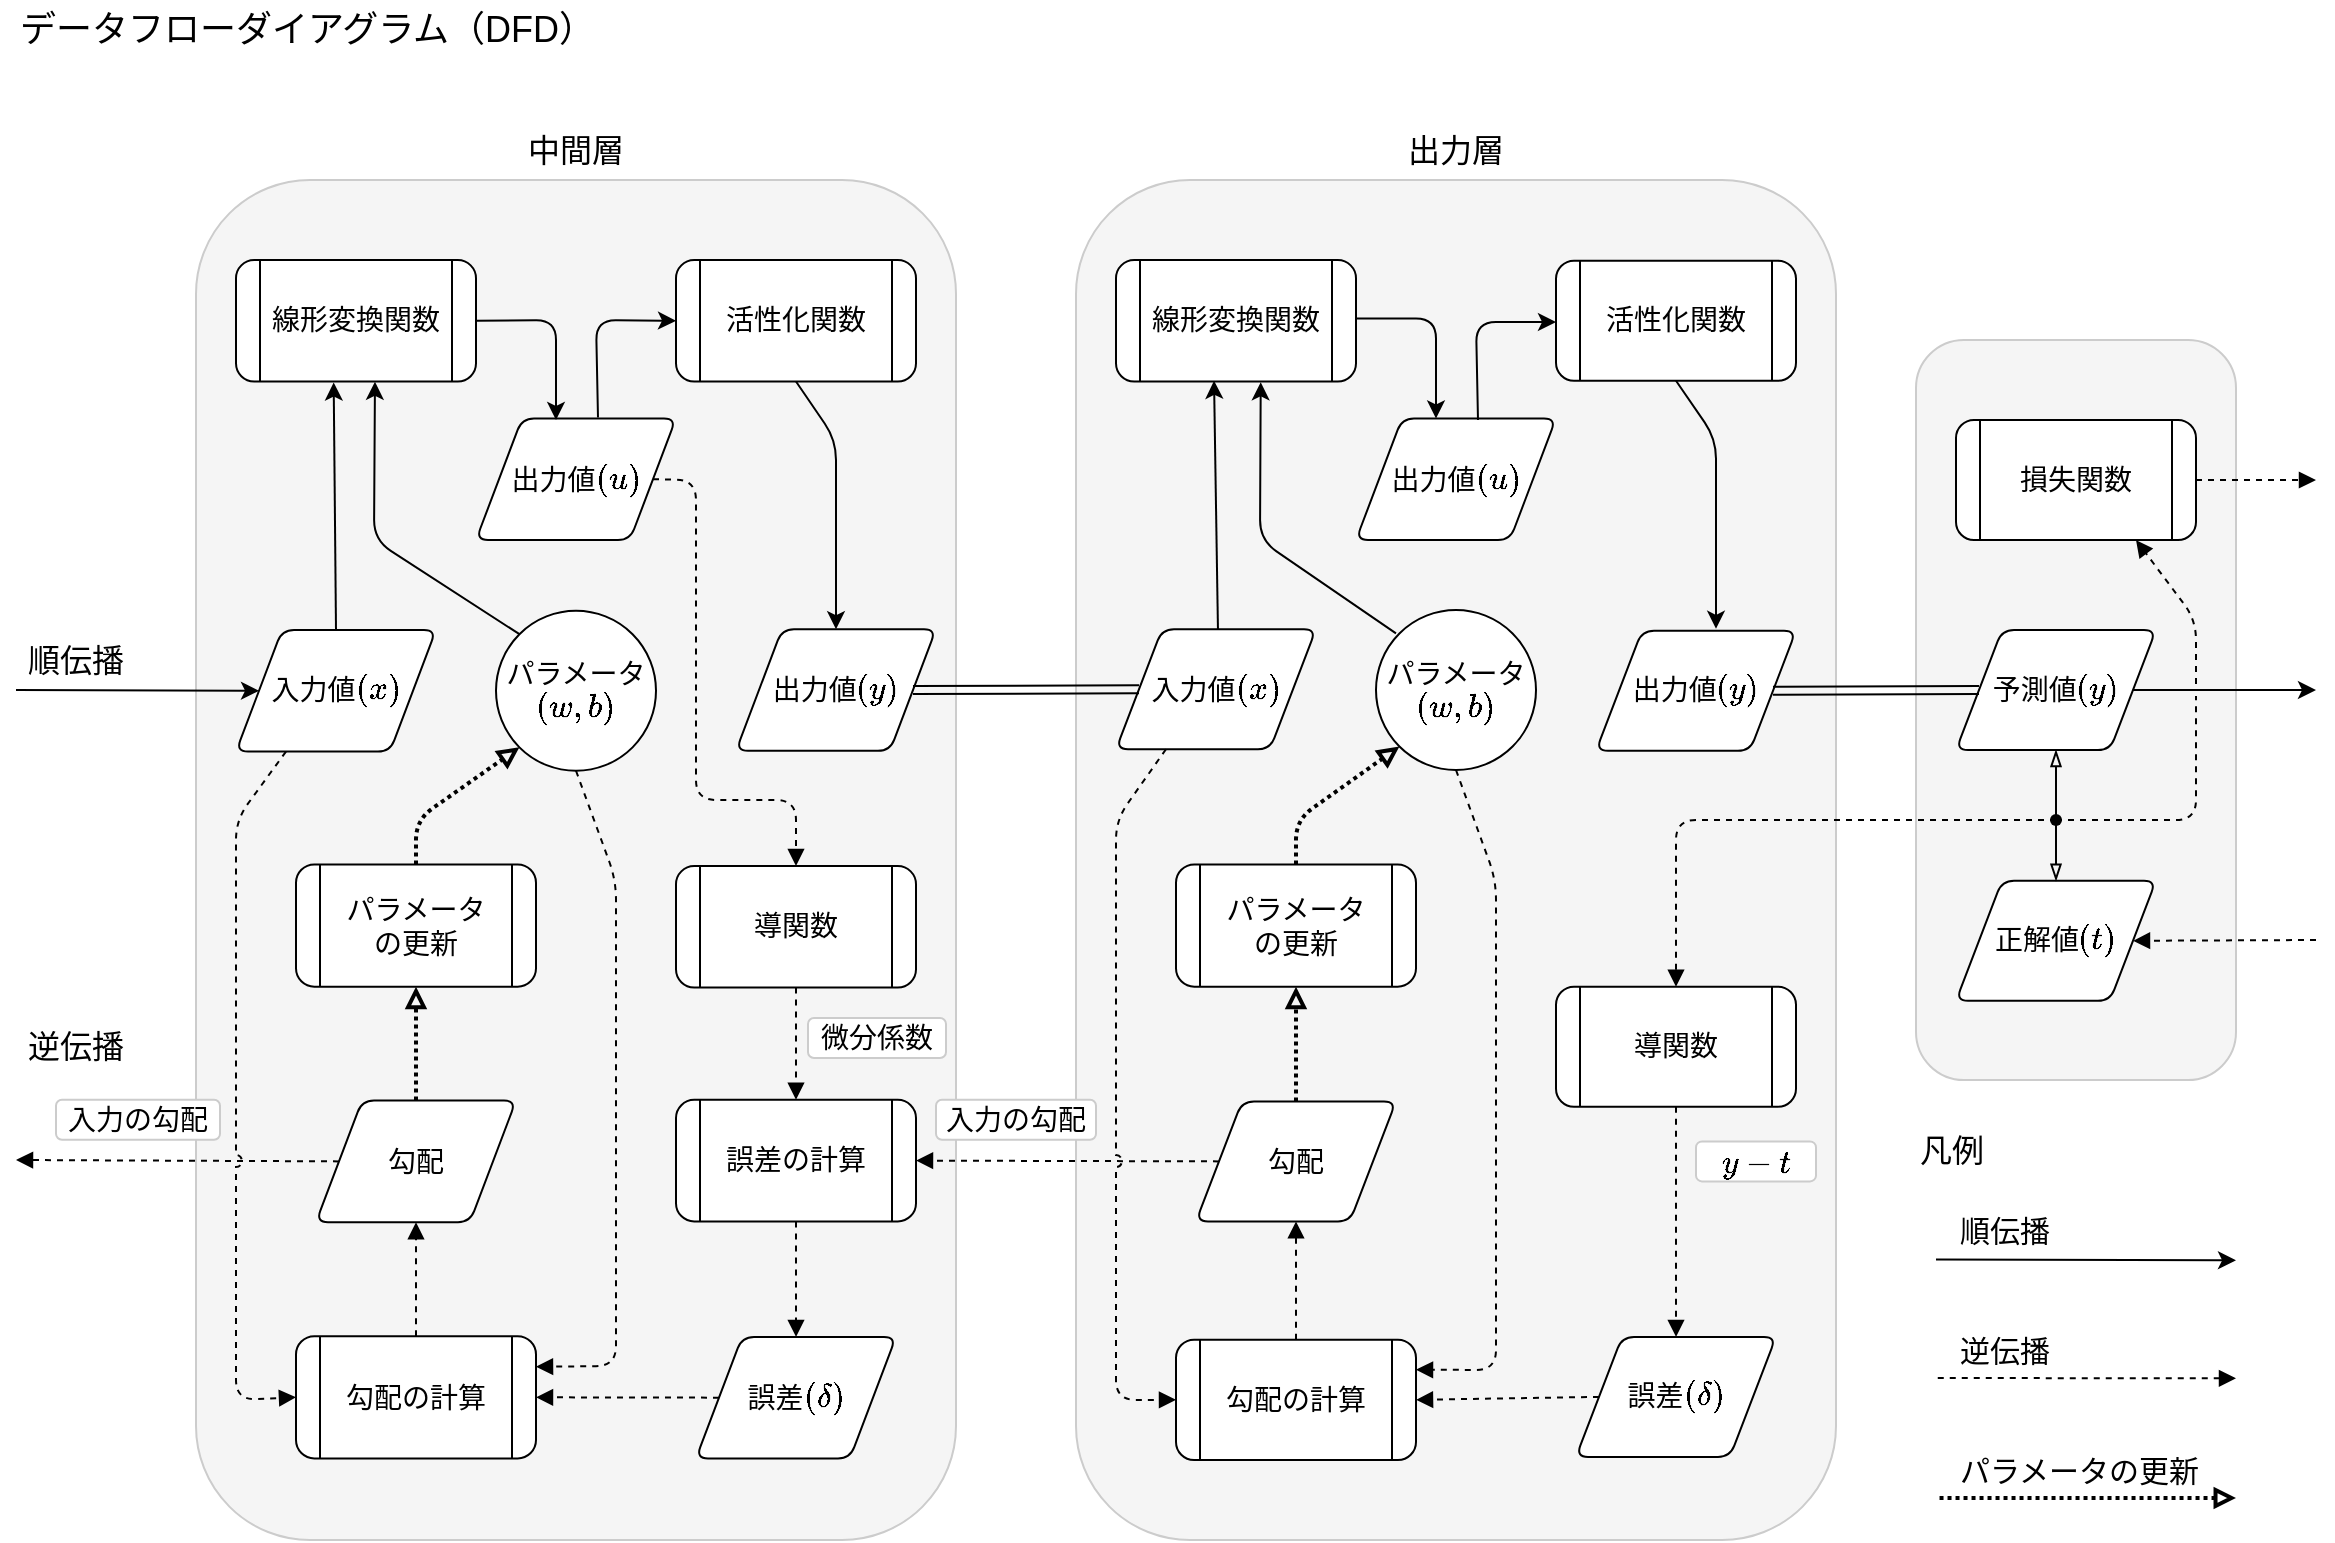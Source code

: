 <mxfile version="21.5.2" type="google">
  <diagram name="ページ1" id="g4f9FX7pEA3UaHvOm9IJ">
    <mxGraphModel grid="1" page="1" gridSize="10" guides="1" tooltips="1" connect="1" arrows="1" fold="1" pageScale="1" pageWidth="1169" pageHeight="827" math="1" shadow="0">
      <root>
        <mxCell id="0" />
        <mxCell id="1" parent="0" />
        <mxCell id="0eYH9hdW6Woxicqcgsz0-3" value="データフローダイアグラム（DFD）" style="text;html=1;strokeColor=none;fillColor=none;align=left;verticalAlign=middle;whiteSpace=wrap;rounded=1;fontSize=18;" vertex="1" parent="1">
          <mxGeometry x="10" y="10" width="290" height="30" as="geometry" />
        </mxCell>
        <mxCell id="4nWX0mUVVbZoidXHL_q9-24" value="パラメータの更新" style="text;html=1;strokeColor=none;fillColor=none;align=left;verticalAlign=middle;whiteSpace=wrap;rounded=1;fontSize=15;" vertex="1" parent="1">
          <mxGeometry x="980" y="730" width="160" height="30" as="geometry" />
        </mxCell>
        <mxCell id="4nWX0mUVVbZoidXHL_q9-20" value="順伝播" style="text;html=1;strokeColor=none;fillColor=none;align=left;verticalAlign=middle;whiteSpace=wrap;rounded=1;fontSize=15;" vertex="1" parent="1">
          <mxGeometry x="980" y="610.18" width="80" height="30" as="geometry" />
        </mxCell>
        <mxCell id="4nWX0mUVVbZoidXHL_q9-22" value="逆伝播" style="text;html=1;strokeColor=none;fillColor=none;align=left;verticalAlign=middle;whiteSpace=wrap;rounded=1;fontSize=15;" vertex="1" parent="1">
          <mxGeometry x="980" y="670" width="80" height="30" as="geometry" />
        </mxCell>
        <mxCell id="eEuLR6X9z9Q5MnXIe958-50" value="" style="rounded=1;whiteSpace=wrap;html=1;fillColor=#f5f5f5;fontColor=#333333;strokeColor=#CCCCCC;" vertex="1" parent="1">
          <mxGeometry x="960" y="180" width="160" height="370" as="geometry" />
        </mxCell>
        <mxCell id="3gthb1otopaVk7GgHr_f-10" value="" style="endArrow=block;html=1;rounded=1;exitX=1;exitY=0.5;exitDx=0;exitDy=0;dashed=1;endFill=1;" edge="1" parent="1" source="3gthb1otopaVk7GgHr_f-3">
          <mxGeometry width="50" height="50" relative="1" as="geometry">
            <mxPoint x="830" y="310" as="sourcePoint" />
            <mxPoint x="1160" y="250" as="targetPoint" />
          </mxGeometry>
        </mxCell>
        <mxCell id="3gthb1otopaVk7GgHr_f-9" value="" style="endArrow=classic;html=1;rounded=1;exitX=1;exitY=0.5;exitDx=0;exitDy=0;jumpStyle=gap;" edge="1" parent="1" source="eEuLR6X9z9Q5MnXIe958-53">
          <mxGeometry width="50" height="50" relative="1" as="geometry">
            <mxPoint x="830" y="310" as="sourcePoint" />
            <mxPoint x="1160" y="355" as="targetPoint" />
          </mxGeometry>
        </mxCell>
        <mxCell id="3gthb1otopaVk7GgHr_f-12" value="" style="endArrow=block;html=1;rounded=1;entryX=1;entryY=0.5;entryDx=0;entryDy=0;dashed=1;jumpStyle=gap;endFill=1;" edge="1" parent="1" target="eEuLR6X9z9Q5MnXIe958-52">
          <mxGeometry width="50" height="50" relative="1" as="geometry">
            <mxPoint x="1160" y="480" as="sourcePoint" />
            <mxPoint x="850" y="420" as="targetPoint" />
          </mxGeometry>
        </mxCell>
        <mxCell id="eEuLR6X9z9Q5MnXIe958-52" value="正解値\((t)\)" style="shape=parallelogram;html=1;strokeWidth=1;perimeter=parallelogramPerimeter;whiteSpace=wrap;rounded=1;arcSize=12;size=0.23;fontSize=14;" vertex="1" parent="1">
          <mxGeometry x="980" y="450.39" width="100" height="60" as="geometry" />
        </mxCell>
        <mxCell id="eEuLR6X9z9Q5MnXIe958-53" value="予測値\((y)\)" style="shape=parallelogram;html=1;strokeWidth=1;perimeter=parallelogramPerimeter;whiteSpace=wrap;rounded=1;arcSize=12;size=0.23;fontSize=14;" vertex="1" parent="1">
          <mxGeometry x="980" y="325" width="100" height="60" as="geometry" />
        </mxCell>
        <mxCell id="3gthb1otopaVk7GgHr_f-8" value="" style="endArrow=blockThin;startArrow=none;html=1;rounded=1;entryX=0.5;entryY=1;entryDx=0;entryDy=0;exitDx=0;exitDy=0;startFill=0;endFill=0;" edge="1" parent="1" source="MCuzJTwg4RN5zkWUSIne-1" target="eEuLR6X9z9Q5MnXIe958-53">
          <mxGeometry width="50" height="50" relative="1" as="geometry">
            <mxPoint x="930" y="460" as="sourcePoint" />
            <mxPoint x="980" y="410" as="targetPoint" />
          </mxGeometry>
        </mxCell>
        <mxCell id="3gthb1otopaVk7GgHr_f-11" value="" style="endArrow=block;html=1;rounded=1;jumpStyle=gap;entryX=0.75;entryY=1;entryDx=0;entryDy=0;dashed=1;endFill=1;" edge="1" parent="1" target="3gthb1otopaVk7GgHr_f-3">
          <mxGeometry width="50" height="50" relative="1" as="geometry">
            <mxPoint x="1030" y="420" as="sourcePoint" />
            <mxPoint x="1150" y="280" as="targetPoint" />
            <Array as="points">
              <mxPoint x="1100" y="420" />
              <mxPoint x="1100" y="320" />
            </Array>
          </mxGeometry>
        </mxCell>
        <mxCell id="3gthb1otopaVk7GgHr_f-3" value="損失関数" style="shape=process;whiteSpace=wrap;html=1;backgroundOutline=1;fontSize=14;rounded=1;" vertex="1" parent="1">
          <mxGeometry x="980" y="220" width="120" height="60" as="geometry" />
        </mxCell>
        <mxCell id="eEuLR6X9z9Q5MnXIe958-47" value="出力層" style="text;html=1;strokeColor=none;fillColor=none;align=center;verticalAlign=middle;whiteSpace=wrap;rounded=1;fontSize=16;" vertex="1" parent="1">
          <mxGeometry x="540" y="70" width="380" height="30" as="geometry" />
        </mxCell>
        <mxCell id="eEuLR6X9z9Q5MnXIe958-1" value="" style="rounded=1;whiteSpace=wrap;html=1;fillColor=#f5f5f5;fontColor=#333333;strokeColor=#CCCCCC;" vertex="1" parent="1">
          <mxGeometry x="100" y="100" width="380" height="680" as="geometry" />
        </mxCell>
        <mxCell id="eEuLR6X9z9Q5MnXIe958-28" value="" style="rounded=1;whiteSpace=wrap;html=1;fillColor=#f5f5f5;fontColor=#333333;strokeColor=#CCCCCC;" vertex="1" parent="1">
          <mxGeometry x="540" y="100" width="380" height="680" as="geometry" />
        </mxCell>
        <mxCell id="eEuLR6X9z9Q5MnXIe958-18" value="順伝播" style="text;html=1;strokeColor=none;fillColor=none;align=center;verticalAlign=middle;whiteSpace=wrap;rounded=1;fontSize=16;" vertex="1" parent="1">
          <mxGeometry x="10" y="324.61" width="60" height="30" as="geometry" />
        </mxCell>
        <mxCell id="eEuLR6X9z9Q5MnXIe958-19" value="逆伝播" style="text;html=1;strokeColor=none;fillColor=none;align=center;verticalAlign=middle;whiteSpace=wrap;rounded=1;fontSize=16;" vertex="1" parent="1">
          <mxGeometry x="10" y="518.35" width="60" height="30" as="geometry" />
        </mxCell>
        <mxCell id="eEuLR6X9z9Q5MnXIe958-10" value="" style="endArrow=classic;html=1;rounded=1;entryX=0;entryY=0.5;entryDx=0;entryDy=0;" edge="1" parent="1" target="eEuLR6X9z9Q5MnXIe958-6">
          <mxGeometry width="50" height="50" relative="1" as="geometry">
            <mxPoint x="10" y="355" as="sourcePoint" />
            <mxPoint x="110" y="370" as="targetPoint" />
          </mxGeometry>
        </mxCell>
        <mxCell id="eEuLR6X9z9Q5MnXIe958-16" value="" style="endArrow=block;html=1;rounded=1;exitX=0;exitY=0.5;exitDx=0;exitDy=0;dashed=1;endFill=1;jumpStyle=arc;" edge="1" parent="1" source="eEuLR6X9z9Q5MnXIe958-8">
          <mxGeometry width="50" height="50" relative="1" as="geometry">
            <mxPoint x="260" y="590" as="sourcePoint" />
            <mxPoint x="10" y="590" as="targetPoint" />
          </mxGeometry>
        </mxCell>
        <mxCell id="eEuLR6X9z9Q5MnXIe958-30" value="パラメータ&lt;br style=&quot;border-color: var(--border-color);&quot;&gt;\((w,b)\)" style="ellipse;whiteSpace=wrap;html=1;aspect=fixed;fontSize=14;rounded=1;" vertex="1" parent="1">
          <mxGeometry x="690" y="315" width="80" height="80" as="geometry" />
        </mxCell>
        <mxCell id="eEuLR6X9z9Q5MnXIe958-32" value="入力値\((x)\)" style="shape=parallelogram;html=1;strokeWidth=1;perimeter=parallelogramPerimeter;whiteSpace=wrap;rounded=1;arcSize=12;size=0.23;fontSize=14;" vertex="1" parent="1">
          <mxGeometry x="560" y="324.61" width="100" height="60" as="geometry" />
        </mxCell>
        <mxCell id="eEuLR6X9z9Q5MnXIe958-33" value="出力値\((y)\)" style="shape=parallelogram;html=1;strokeWidth=1;perimeter=parallelogramPerimeter;whiteSpace=wrap;rounded=1;arcSize=12;size=0.23;fontSize=14;" vertex="1" parent="1">
          <mxGeometry x="800" y="325.39" width="100" height="60" as="geometry" />
        </mxCell>
        <mxCell id="eEuLR6X9z9Q5MnXIe958-36" value="" style="endArrow=classic;html=1;rounded=1;exitX=0;exitY=0;exitDx=0;exitDy=0;entryX=0.603;entryY=1.006;entryDx=0;entryDy=0;entryPerimeter=0;" edge="1" parent="1" target="4nWX0mUVVbZoidXHL_q9-9">
          <mxGeometry width="50" height="50" relative="1" as="geometry">
            <mxPoint x="699.996" y="326.716" as="sourcePoint" />
            <mxPoint x="632.2" y="201.388" as="targetPoint" />
            <Array as="points">
              <mxPoint x="632" y="280" />
            </Array>
          </mxGeometry>
        </mxCell>
        <mxCell id="eEuLR6X9z9Q5MnXIe958-41" value="勾配" style="shape=parallelogram;html=1;strokeWidth=1;perimeter=parallelogramPerimeter;whiteSpace=wrap;rounded=1;arcSize=12;size=0.23;fontSize=14;" vertex="1" parent="1">
          <mxGeometry x="600" y="560.69" width="100" height="60" as="geometry" />
        </mxCell>
        <mxCell id="eEuLR6X9z9Q5MnXIe958-51" value="導関数" style="shape=process;whiteSpace=wrap;html=1;backgroundOutline=1;fontSize=14;rounded=1;" vertex="1" parent="1">
          <mxGeometry x="780" y="503.35" width="120" height="60" as="geometry" />
        </mxCell>
        <mxCell id="eEuLR6X9z9Q5MnXIe958-55" value="誤差\((δ)\)" style="shape=parallelogram;html=1;strokeWidth=1;perimeter=parallelogramPerimeter;whiteSpace=wrap;rounded=1;arcSize=12;size=0.23;fontSize=14;" vertex="1" parent="1">
          <mxGeometry x="790" y="678.44" width="100" height="60" as="geometry" />
        </mxCell>
        <mxCell id="eEuLR6X9z9Q5MnXIe958-58" value="" style="endArrow=block;html=1;rounded=1;exitX=0.5;exitY=1;exitDx=0;exitDy=0;dashed=1;entryX=0.5;entryY=0;entryDx=0;entryDy=0;endFill=1;" edge="1" parent="1" source="eEuLR6X9z9Q5MnXIe958-51" target="eEuLR6X9z9Q5MnXIe958-55">
          <mxGeometry width="50" height="50" relative="1" as="geometry">
            <mxPoint x="1110" y="490" as="sourcePoint" />
            <mxPoint x="1110" y="530" as="targetPoint" />
            <Array as="points" />
          </mxGeometry>
        </mxCell>
        <mxCell id="eEuLR6X9z9Q5MnXIe958-31" value="活性化関数" style="shape=process;whiteSpace=wrap;html=1;backgroundOutline=1;fontSize=14;rounded=1;" vertex="1" parent="1">
          <mxGeometry x="780" y="140.39" width="120" height="60" as="geometry" />
        </mxCell>
        <mxCell id="eEuLR6X9z9Q5MnXIe958-3" value="パラメータ&lt;br&gt;\((w,b)\)" style="ellipse;whiteSpace=wrap;html=1;aspect=fixed;fontSize=14;rounded=1;verticalAlign=middle;" vertex="1" parent="1">
          <mxGeometry x="250" y="315.386" width="80" height="80" as="geometry" />
        </mxCell>
        <mxCell id="eEuLR6X9z9Q5MnXIe958-5" value="活性化関数" style="shape=process;whiteSpace=wrap;html=1;backgroundOutline=1;fontSize=14;rounded=1;" vertex="1" parent="1">
          <mxGeometry x="340" y="140" width="120" height="60.78" as="geometry" />
        </mxCell>
        <mxCell id="eEuLR6X9z9Q5MnXIe958-6" value="入力値\((x)\)" style="shape=parallelogram;html=1;strokeWidth=1;perimeter=parallelogramPerimeter;whiteSpace=wrap;rounded=1;arcSize=12;size=0.23;fontSize=14;" vertex="1" parent="1">
          <mxGeometry x="120" y="324.996" width="100" height="60.779" as="geometry" />
        </mxCell>
        <mxCell id="eEuLR6X9z9Q5MnXIe958-7" value="出力値\((y)\)" style="shape=parallelogram;html=1;strokeWidth=1;perimeter=parallelogramPerimeter;whiteSpace=wrap;rounded=1;arcSize=12;size=0.23;fontSize=14;" vertex="1" parent="1">
          <mxGeometry x="370" y="324.606" width="100" height="60.779" as="geometry" />
        </mxCell>
        <mxCell id="eEuLR6X9z9Q5MnXIe958-11" value="" style="endArrow=classic;html=1;rounded=1;entryX=0.579;entryY=1.002;entryDx=0;entryDy=0;exitX=0;exitY=0;exitDx=0;exitDy=0;entryPerimeter=0;" edge="1" parent="1" source="eEuLR6X9z9Q5MnXIe958-3" target="4nWX0mUVVbZoidXHL_q9-5">
          <mxGeometry width="50" height="50" relative="1" as="geometry">
            <mxPoint x="269.996" y="328.622" as="sourcePoint" />
            <mxPoint x="202.16" y="200.78" as="targetPoint" />
            <Array as="points">
              <mxPoint x="189" y="280" />
            </Array>
          </mxGeometry>
        </mxCell>
        <mxCell id="eEuLR6X9z9Q5MnXIe958-34" value="" style="endArrow=classic;html=1;rounded=1;entryX=0;entryY=0.5;entryDx=0;entryDy=0;exitX=1;exitY=0.5;exitDx=0;exitDy=0;shape=link;endSize=6;strokeWidth=1;shadow=0;" edge="1" parent="1" source="eEuLR6X9z9Q5MnXIe958-7" target="eEuLR6X9z9Q5MnXIe958-32">
          <mxGeometry width="50" height="50" relative="1" as="geometry">
            <mxPoint x="500" y="380" as="sourcePoint" />
            <mxPoint x="550" y="370" as="targetPoint" />
          </mxGeometry>
        </mxCell>
        <mxCell id="eEuLR6X9z9Q5MnXIe958-12" value="" style="endArrow=classic;html=1;rounded=1;entryX=0.407;entryY=1.008;entryDx=0;entryDy=0;entryPerimeter=0;exitX=0.5;exitY=0;exitDx=0;exitDy=0;" edge="1" parent="1" source="eEuLR6X9z9Q5MnXIe958-6" target="4nWX0mUVVbZoidXHL_q9-5">
          <mxGeometry width="50" height="50" relative="1" as="geometry">
            <mxPoint x="170" y="320" as="sourcePoint" />
            <mxPoint x="168.034" y="200.39" as="targetPoint" />
          </mxGeometry>
        </mxCell>
        <mxCell id="eEuLR6X9z9Q5MnXIe958-4" value="導関数" style="shape=process;whiteSpace=wrap;html=1;backgroundOutline=1;fontSize=14;rounded=1;" vertex="1" parent="1">
          <mxGeometry x="340" y="443.005" width="120" height="60.779" as="geometry" />
        </mxCell>
        <mxCell id="eEuLR6X9z9Q5MnXIe958-8" value="勾配" style="shape=parallelogram;html=1;strokeWidth=1;perimeter=parallelogramPerimeter;whiteSpace=wrap;rounded=1;arcSize=12;size=0.23;fontSize=14;" vertex="1" parent="1">
          <mxGeometry x="160" y="560.302" width="100" height="60.779" as="geometry" />
        </mxCell>
        <mxCell id="eEuLR6X9z9Q5MnXIe958-20" value="" style="endArrow=block;html=1;rounded=1;exitX=0.5;exitY=1;exitDx=0;exitDy=0;dashed=1;entryX=0.5;entryY=0;entryDx=0;entryDy=0;endFill=1;" edge="1" parent="1" source="eEuLR6X9z9Q5MnXIe958-4" target="2RPihsojUtUG2VIKDXIk-1">
          <mxGeometry width="50" height="50" relative="1" as="geometry">
            <mxPoint x="200" y="627.532" as="sourcePoint" />
            <mxPoint x="250" y="576.883" as="targetPoint" />
          </mxGeometry>
        </mxCell>
        <mxCell id="2RPihsojUtUG2VIKDXIk-1" value="誤差の計算" style="shape=process;whiteSpace=wrap;html=1;backgroundOutline=1;fontSize=14;rounded=1;" vertex="1" parent="1">
          <mxGeometry x="340" y="559.913" width="120" height="60.779" as="geometry" />
        </mxCell>
        <mxCell id="eEuLR6X9z9Q5MnXIe958-42" value="" style="endArrow=block;html=1;rounded=1;exitX=0;exitY=0.5;exitDx=0;exitDy=0;dashed=1;entryX=1;entryY=0.5;entryDx=0;entryDy=0;endFill=1;jumpStyle=arc;" edge="1" parent="1" source="eEuLR6X9z9Q5MnXIe958-41" target="2RPihsojUtUG2VIKDXIk-1">
          <mxGeometry width="50" height="50" relative="1" as="geometry">
            <mxPoint x="700" y="590" as="sourcePoint" />
            <mxPoint x="500" y="580" as="targetPoint" />
          </mxGeometry>
        </mxCell>
        <mxCell id="2RPihsojUtUG2VIKDXIk-4" value="誤差\((δ)\)" style="shape=parallelogram;html=1;strokeWidth=1;perimeter=parallelogramPerimeter;whiteSpace=wrap;rounded=1;arcSize=12;size=0.23;fontSize=14;" vertex="1" parent="1">
          <mxGeometry x="350" y="678.442" width="100" height="60.779" as="geometry" />
        </mxCell>
        <mxCell id="2RPihsojUtUG2VIKDXIk-5" value="" style="endArrow=block;html=1;rounded=1;exitX=0.5;exitY=1;exitDx=0;exitDy=0;dashed=1;entryX=0.5;entryY=0;entryDx=0;entryDy=0;endFill=1;" edge="1" parent="1" source="2RPihsojUtUG2VIKDXIk-1" target="2RPihsojUtUG2VIKDXIk-4">
          <mxGeometry width="50" height="50" relative="1" as="geometry">
            <mxPoint x="414.5" y="647.792" as="sourcePoint" />
            <mxPoint x="415" y="698.442" as="targetPoint" />
          </mxGeometry>
        </mxCell>
        <mxCell id="_HcKR7At95qcA3nOOknd-1" value="" style="edgeStyle=orthogonalEdgeStyle;rounded=1;orthogonalLoop=1;jettySize=auto;html=1;dashed=1;endArrow=block;endFill=1;" edge="1" parent="1" source="dP1Jb_RyL8s1y4VoYTHb-9" target="eEuLR6X9z9Q5MnXIe958-8">
          <mxGeometry relative="1" as="geometry" />
        </mxCell>
        <mxCell id="dP1Jb_RyL8s1y4VoYTHb-9" value="勾配の計算" style="shape=process;whiteSpace=wrap;html=1;backgroundOutline=1;fillColor=default;fontSize=14;rounded=1;" vertex="1" parent="1">
          <mxGeometry x="150" y="678.08" width="120" height="61.14" as="geometry" />
        </mxCell>
        <mxCell id="2RPihsojUtUG2VIKDXIk-6" value="" style="endArrow=block;html=1;rounded=1;entryX=0;entryY=0.5;entryDx=0;entryDy=0;dashed=1;exitX=0.25;exitY=1;exitDx=0;exitDy=0;endFill=1;jumpStyle=arc;" edge="1" parent="1" source="eEuLR6X9z9Q5MnXIe958-6" target="dP1Jb_RyL8s1y4VoYTHb-9">
          <mxGeometry width="50" height="50" relative="1" as="geometry">
            <mxPoint x="195" y="414.805" as="sourcePoint" />
            <mxPoint x="150" y="589.61" as="targetPoint" />
            <Array as="points">
              <mxPoint x="120" y="420" />
              <mxPoint x="120" y="710" />
            </Array>
          </mxGeometry>
        </mxCell>
        <mxCell id="eEuLR6X9z9Q5MnXIe958-22" value="" style="endArrow=block;html=1;rounded=1;entryX=0;entryY=1;entryDx=0;entryDy=0;exitX=0.5;exitY=0;exitDx=0;exitDy=0;dashed=1;endFill=0;dashPattern=1 1;strokeWidth=2;" edge="1" parent="1" source="_HcKR7At95qcA3nOOknd-3" target="eEuLR6X9z9Q5MnXIe958-3">
          <mxGeometry width="50" height="50" relative="1" as="geometry">
            <mxPoint x="210" y="440" as="sourcePoint" />
            <mxPoint x="470" y="576.883" as="targetPoint" />
            <Array as="points">
              <mxPoint x="210" y="420" />
            </Array>
          </mxGeometry>
        </mxCell>
        <mxCell id="eEuLR6X9z9Q5MnXIe958-38" value="" style="endArrow=block;html=1;rounded=1;entryX=0;entryY=0.5;entryDx=0;entryDy=0;dashed=1;exitX=0.25;exitY=1;exitDx=0;exitDy=0;endFill=1;jumpStyle=arc;" edge="1" parent="1" source="eEuLR6X9z9Q5MnXIe958-32" target="_HcKR7At95qcA3nOOknd-2">
          <mxGeometry width="50" height="50" relative="1" as="geometry">
            <mxPoint x="670" y="400" as="sourcePoint" />
            <mxPoint x="625" y="462.72" as="targetPoint" />
            <Array as="points">
              <mxPoint x="560" y="420" />
              <mxPoint x="560" y="710" />
            </Array>
          </mxGeometry>
        </mxCell>
        <mxCell id="eEuLR6X9z9Q5MnXIe958-39" value="" style="endArrow=block;html=1;rounded=1;entryX=0;entryY=1;entryDx=0;entryDy=0;exitX=0.5;exitY=0;exitDx=0;exitDy=0;dashed=1;dashPattern=1 1;endFill=0;strokeWidth=2;" edge="1" parent="1" source="_HcKR7At95qcA3nOOknd-4" target="eEuLR6X9z9Q5MnXIe958-30">
          <mxGeometry width="50" height="50" relative="1" as="geometry">
            <mxPoint x="675" y="462.72" as="sourcePoint" />
            <mxPoint x="910" y="570" as="targetPoint" />
            <Array as="points">
              <mxPoint x="650" y="420" />
            </Array>
          </mxGeometry>
        </mxCell>
        <mxCell id="eEuLR6X9z9Q5MnXIe958-56" value="" style="endArrow=block;html=1;rounded=1;dashed=1;entryX=1;entryY=0.5;entryDx=0;entryDy=0;jumpStyle=line;endFill=1;exitX=0;exitY=0.5;exitDx=0;exitDy=0;" edge="1" parent="1" source="eEuLR6X9z9Q5MnXIe958-55" target="_HcKR7At95qcA3nOOknd-2">
          <mxGeometry width="50" height="50" relative="1" as="geometry">
            <mxPoint x="810" y="720" as="sourcePoint" />
            <mxPoint x="720" y="490" as="targetPoint" />
          </mxGeometry>
        </mxCell>
        <mxCell id="eEuLR6X9z9Q5MnXIe958-44" value="" style="endArrow=block;html=1;rounded=1;dashed=1;entryX=1;entryY=0.25;entryDx=0;entryDy=0;jumpStyle=line;endFill=1;exitX=0.5;exitY=1;exitDx=0;exitDy=0;" edge="1" parent="1" source="eEuLR6X9z9Q5MnXIe958-30" target="_HcKR7At95qcA3nOOknd-2">
          <mxGeometry width="50" height="50" relative="1" as="geometry">
            <mxPoint x="740" y="390" as="sourcePoint" />
            <mxPoint x="700" y="568.5" as="targetPoint" />
            <Array as="points">
              <mxPoint x="750" y="450" />
              <mxPoint x="750" y="695" />
            </Array>
          </mxGeometry>
        </mxCell>
        <mxCell id="xw2P5y5SEt-4vjE8RQX3-11" value="" style="endArrow=block;html=1;rounded=1;dashed=1;entryX=1;entryY=0.25;entryDx=0;entryDy=0;exitX=0.5;exitY=1;exitDx=0;exitDy=0;jumpStyle=line;endFill=1;" edge="1" parent="1" source="eEuLR6X9z9Q5MnXIe958-3" target="dP1Jb_RyL8s1y4VoYTHb-9">
          <mxGeometry width="50" height="50" relative="1" as="geometry">
            <mxPoint x="320" y="424.935" as="sourcePoint" />
            <mxPoint x="270" y="574.61" as="targetPoint" />
            <Array as="points">
              <mxPoint x="310" y="450" />
              <mxPoint x="310" y="693" />
            </Array>
          </mxGeometry>
        </mxCell>
        <mxCell id="xw2P5y5SEt-4vjE8RQX3-9" value="" style="endArrow=block;html=1;rounded=1;exitX=0;exitY=0.5;exitDx=0;exitDy=0;dashed=1;entryX=1;entryY=0.5;entryDx=0;entryDy=0;jumpStyle=line;endFill=1;" edge="1" parent="1" source="2RPihsojUtUG2VIKDXIk-4" target="dP1Jb_RyL8s1y4VoYTHb-9">
          <mxGeometry width="50" height="50" relative="1" as="geometry">
            <mxPoint x="382" y="718.701" as="sourcePoint" />
            <mxPoint x="269.28" y="597.47" as="targetPoint" />
          </mxGeometry>
        </mxCell>
        <mxCell id="xw2P5y5SEt-4vjE8RQX3-10" value="" style="endArrow=block;html=1;rounded=1;entryX=0.5;entryY=1;entryDx=0;entryDy=0;dashed=1;startArrow=none;startFill=0;exitX=0.5;exitY=0;exitDx=0;exitDy=0;endFill=0;dashPattern=1 1;strokeWidth=2;" edge="1" parent="1" source="eEuLR6X9z9Q5MnXIe958-8" target="_HcKR7At95qcA3nOOknd-3">
          <mxGeometry width="50" height="50" relative="1" as="geometry">
            <mxPoint x="210" y="559.61" as="sourcePoint" />
            <mxPoint x="210" y="500" as="targetPoint" />
          </mxGeometry>
        </mxCell>
        <mxCell id="xw2P5y5SEt-4vjE8RQX3-3" value="" style="endArrow=block;html=1;rounded=1;exitX=0.5;exitY=0;exitDx=0;exitDy=0;dashed=1;entryX=0.5;entryY=1;entryDx=0;entryDy=0;endFill=1;" edge="1" parent="1" source="_HcKR7At95qcA3nOOknd-2" target="eEuLR6X9z9Q5MnXIe958-41">
          <mxGeometry width="50" height="50" relative="1" as="geometry">
            <mxPoint x="650" y="613.5" as="sourcePoint" />
            <mxPoint x="669.5" y="680" as="targetPoint" />
          </mxGeometry>
        </mxCell>
        <mxCell id="_HcKR7At95qcA3nOOknd-2" value="勾配の計算" style="shape=process;whiteSpace=wrap;html=1;backgroundOutline=1;fillColor=default;fontSize=14;rounded=1;" vertex="1" parent="1">
          <mxGeometry x="590" y="679.82" width="120" height="60.18" as="geometry" />
        </mxCell>
        <mxCell id="_HcKR7At95qcA3nOOknd-3" value="パラメータ&lt;br style=&quot;border-color: var(--border-color);&quot;&gt;の更新" style="shape=process;whiteSpace=wrap;html=1;backgroundOutline=1;fillColor=default;fontSize=14;rounded=1;" vertex="1" parent="1">
          <mxGeometry x="150" y="442.21" width="120" height="61.14" as="geometry" />
        </mxCell>
        <mxCell id="_HcKR7At95qcA3nOOknd-4" value="パラメータ&lt;br style=&quot;border-color: var(--border-color);&quot;&gt;の更新" style="shape=process;whiteSpace=wrap;html=1;backgroundOutline=1;fillColor=default;fontSize=14;rounded=1;" vertex="1" parent="1">
          <mxGeometry x="590" y="442.21" width="120" height="61.14" as="geometry" />
        </mxCell>
        <mxCell id="_HcKR7At95qcA3nOOknd-5" value="" style="endArrow=block;html=1;rounded=1;entryX=0.5;entryY=1;entryDx=0;entryDy=0;dashed=1;startArrow=none;startFill=0;exitX=0.5;exitY=0;exitDx=0;exitDy=0;endFill=0;dashPattern=1 1;strokeWidth=2;" edge="1" parent="1" source="eEuLR6X9z9Q5MnXIe958-41" target="_HcKR7At95qcA3nOOknd-4">
          <mxGeometry width="50" height="50" relative="1" as="geometry">
            <mxPoint x="649.5" y="559.52" as="sourcePoint" />
            <mxPoint x="649.5" y="504.52" as="targetPoint" />
          </mxGeometry>
        </mxCell>
        <mxCell id="eEuLR6X9z9Q5MnXIe958-46" value="中間層" style="text;html=1;strokeColor=none;fillColor=none;align=center;verticalAlign=middle;whiteSpace=wrap;rounded=1;fontSize=16;" vertex="1" parent="1">
          <mxGeometry x="100" y="70" width="380" height="30" as="geometry" />
        </mxCell>
        <mxCell id="zTWXOSka0hWHyqWH2p46-1" value="入力の勾配" style="text;html=1;strokeColor=#CCCCCC;fillColor=default;align=center;verticalAlign=middle;whiteSpace=wrap;rounded=1;fontSize=14;shadow=0;labelBorderColor=none;spacing=0;spacingTop=0;labelBackgroundColor=none;" vertex="1" parent="1">
          <mxGeometry x="470" y="559.91" width="80" height="20" as="geometry" />
        </mxCell>
        <mxCell id="zTWXOSka0hWHyqWH2p46-2" value="入力の勾配" style="text;html=1;strokeColor=#CCCCCC;fillColor=default;align=center;verticalAlign=middle;whiteSpace=wrap;rounded=1;fontSize=14;shadow=0;labelBorderColor=none;spacing=0;spacingTop=0;labelBackgroundColor=none;" vertex="1" parent="1">
          <mxGeometry x="30" y="559.91" width="82" height="20" as="geometry" />
        </mxCell>
        <mxCell id="zTWXOSka0hWHyqWH2p46-4" value="微分係数" style="text;html=1;strokeColor=#CCCCCC;fillColor=default;align=center;verticalAlign=middle;whiteSpace=wrap;rounded=1;fontSize=14;shadow=0;labelBorderColor=none;spacing=0;spacingTop=0;labelBackgroundColor=none;" vertex="1" parent="1">
          <mxGeometry x="406" y="519" width="69" height="20" as="geometry" />
        </mxCell>
        <mxCell id="eEuLR6X9z9Q5MnXIe958-57" value="" style="endArrow=block;html=1;rounded=1;dashed=1;entryX=0.5;entryY=0;entryDx=0;entryDy=0;jumpStyle=gap;endFill=1;" edge="1" parent="1" target="eEuLR6X9z9Q5MnXIe958-51">
          <mxGeometry width="50" height="50" relative="1" as="geometry">
            <mxPoint x="1030" y="420" as="sourcePoint" />
            <mxPoint x="850" y="660" as="targetPoint" />
            <Array as="points">
              <mxPoint x="840" y="420" />
            </Array>
          </mxGeometry>
        </mxCell>
        <mxCell id="eEuLR6X9z9Q5MnXIe958-49" value="" style="endArrow=classic;html=1;rounded=1;entryX=0;entryY=0.5;entryDx=0;entryDy=0;exitX=1;exitY=0.5;exitDx=0;exitDy=0;shape=link;" edge="1" parent="1" source="eEuLR6X9z9Q5MnXIe958-33" target="eEuLR6X9z9Q5MnXIe958-53">
          <mxGeometry width="50" height="50" relative="1" as="geometry">
            <mxPoint x="900" y="379.5" as="sourcePoint" />
            <mxPoint x="983" y="379.5" as="targetPoint" />
          </mxGeometry>
        </mxCell>
        <mxCell id="4nWX0mUVVbZoidXHL_q9-3" value="\(y-t\)" style="text;html=1;strokeColor=#CCCCCC;fillColor=default;align=center;verticalAlign=middle;whiteSpace=wrap;rounded=1;fontSize=14;shadow=0;labelBorderColor=none;spacing=0;spacingTop=0;labelBackgroundColor=none;" vertex="1" parent="1">
          <mxGeometry x="850" y="580.69" width="60" height="20" as="geometry" />
        </mxCell>
        <mxCell id="4nWX0mUVVbZoidXHL_q9-4" value="" style="endArrow=classic;html=1;rounded=1;exitX=0.5;exitY=1;exitDx=0;exitDy=0;entryX=0.5;entryY=0;entryDx=0;entryDy=0;" edge="1" parent="1" source="eEuLR6X9z9Q5MnXIe958-5" target="eEuLR6X9z9Q5MnXIe958-7">
          <mxGeometry width="50" height="50" relative="1" as="geometry">
            <mxPoint x="260" y="475.584" as="sourcePoint" />
            <mxPoint x="310" y="424.935" as="targetPoint" />
            <Array as="points">
              <mxPoint x="420" y="230" />
            </Array>
          </mxGeometry>
        </mxCell>
        <mxCell id="4nWX0mUVVbZoidXHL_q9-5" value="線形変換関数" style="shape=process;whiteSpace=wrap;html=1;backgroundOutline=1;fontSize=14;rounded=1;" vertex="1" parent="1">
          <mxGeometry x="120" y="140" width="120" height="60.78" as="geometry" />
        </mxCell>
        <mxCell id="4nWX0mUVVbZoidXHL_q9-7" value="出力値\((u)\)" style="shape=parallelogram;html=1;strokeWidth=1;perimeter=parallelogramPerimeter;whiteSpace=wrap;rounded=1;arcSize=12;size=0.23;fontSize=14;" vertex="1" parent="1">
          <mxGeometry x="240" y="219.216" width="100" height="60.779" as="geometry" />
        </mxCell>
        <mxCell id="4nWX0mUVVbZoidXHL_q9-8" value="" style="endArrow=block;html=1;rounded=1;exitX=1;exitY=0.5;exitDx=0;exitDy=0;dashed=1;entryX=0.5;entryY=0;entryDx=0;entryDy=0;endFill=1;" edge="1" parent="1" source="4nWX0mUVVbZoidXHL_q9-7" target="eEuLR6X9z9Q5MnXIe958-4">
          <mxGeometry width="50" height="50" relative="1" as="geometry">
            <mxPoint x="350" y="269.39" as="sourcePoint" />
            <mxPoint x="350" y="325.39" as="targetPoint" />
            <Array as="points">
              <mxPoint x="350" y="250" />
              <mxPoint x="350" y="410" />
              <mxPoint x="400" y="410" />
            </Array>
          </mxGeometry>
        </mxCell>
        <mxCell id="4nWX0mUVVbZoidXHL_q9-9" value="線形変換関数" style="shape=process;whiteSpace=wrap;html=1;backgroundOutline=1;fontSize=14;rounded=1;" vertex="1" parent="1">
          <mxGeometry x="560" y="140" width="120" height="60.78" as="geometry" />
        </mxCell>
        <mxCell id="4nWX0mUVVbZoidXHL_q9-11" value="" style="endArrow=classic;html=1;rounded=1;exitX=0.5;exitY=0;exitDx=0;exitDy=0;" edge="1" parent="1">
          <mxGeometry width="50" height="50" relative="1" as="geometry">
            <mxPoint x="610.98" y="325" as="sourcePoint" />
            <mxPoint x="609.014" y="200.39" as="targetPoint" />
          </mxGeometry>
        </mxCell>
        <mxCell id="4nWX0mUVVbZoidXHL_q9-13" value="出力値\((u)\)" style="shape=parallelogram;html=1;strokeWidth=1;perimeter=parallelogramPerimeter;whiteSpace=wrap;rounded=1;arcSize=12;size=0.23;fontSize=14;" vertex="1" parent="1">
          <mxGeometry x="680" y="219.216" width="100" height="60.779" as="geometry" />
        </mxCell>
        <mxCell id="4nWX0mUVVbZoidXHL_q9-14" value="" style="endArrow=classic;html=1;rounded=1;exitX=1;exitY=0.5;exitDx=0;exitDy=0;" edge="1" parent="1" source="4nWX0mUVVbZoidXHL_q9-5">
          <mxGeometry width="50" height="50" relative="1" as="geometry">
            <mxPoint x="500" y="290" as="sourcePoint" />
            <mxPoint x="280" y="220" as="targetPoint" />
            <Array as="points">
              <mxPoint x="280" y="170" />
            </Array>
          </mxGeometry>
        </mxCell>
        <mxCell id="4nWX0mUVVbZoidXHL_q9-15" value="" style="endArrow=classic;html=1;rounded=1;exitX=0.61;exitY=-0.008;exitDx=0;exitDy=0;entryX=0;entryY=0.5;entryDx=0;entryDy=0;exitPerimeter=0;" edge="1" parent="1" source="4nWX0mUVVbZoidXHL_q9-7" target="eEuLR6X9z9Q5MnXIe958-5">
          <mxGeometry width="50" height="50" relative="1" as="geometry">
            <mxPoint x="500" y="290" as="sourcePoint" />
            <mxPoint x="550" y="240" as="targetPoint" />
            <Array as="points">
              <mxPoint x="300" y="170" />
            </Array>
          </mxGeometry>
        </mxCell>
        <mxCell id="4nWX0mUVVbZoidXHL_q9-17" value="" style="endArrow=classic;html=1;rounded=1;exitX=1;exitY=0.5;exitDx=0;exitDy=0;" edge="1" parent="1">
          <mxGeometry width="50" height="50" relative="1" as="geometry">
            <mxPoint x="680" y="169.22" as="sourcePoint" />
            <mxPoint x="720" y="219.22" as="targetPoint" />
            <Array as="points">
              <mxPoint x="720" y="169.22" />
            </Array>
          </mxGeometry>
        </mxCell>
        <mxCell id="4nWX0mUVVbZoidXHL_q9-18" value="" style="endArrow=classic;html=1;rounded=1;exitX=0.61;exitY=-0.008;exitDx=0;exitDy=0;entryX=0;entryY=0.5;entryDx=0;entryDy=0;exitPerimeter=0;" edge="1" parent="1">
          <mxGeometry width="50" height="50" relative="1" as="geometry">
            <mxPoint x="741" y="220" as="sourcePoint" />
            <mxPoint x="780" y="171" as="targetPoint" />
            <Array as="points">
              <mxPoint x="740" y="171" />
            </Array>
          </mxGeometry>
        </mxCell>
        <mxCell id="4nWX0mUVVbZoidXHL_q9-19" value="" style="endArrow=classic;html=1;rounded=1;" edge="1" parent="1">
          <mxGeometry width="50" height="50" relative="1" as="geometry">
            <mxPoint x="970" y="639.79" as="sourcePoint" />
            <mxPoint x="1120" y="640.18" as="targetPoint" />
          </mxGeometry>
        </mxCell>
        <mxCell id="4nWX0mUVVbZoidXHL_q9-21" value="" style="endArrow=none;html=1;rounded=1;dashed=1;endFill=0;jumpStyle=arc;startArrow=block;startFill=1;" edge="1" parent="1">
          <mxGeometry width="50" height="50" relative="1" as="geometry">
            <mxPoint x="1120" y="699.18" as="sourcePoint" />
            <mxPoint x="970" y="699" as="targetPoint" />
          </mxGeometry>
        </mxCell>
        <mxCell id="4nWX0mUVVbZoidXHL_q9-23" value="" style="endArrow=none;html=1;rounded=1;dashed=1;startArrow=block;startFill=0;endFill=0;dashPattern=1 1;endSize=6;strokeWidth=2;targetPerimeterSpacing=0;sourcePerimeterSpacing=0;" edge="1" parent="1">
          <mxGeometry width="50" height="50" relative="1" as="geometry">
            <mxPoint x="1120" y="759" as="sourcePoint" />
            <mxPoint x="970" y="759" as="targetPoint" />
          </mxGeometry>
        </mxCell>
        <mxCell id="_fRZqJE1Uo0WPn8z-j4n-1" value="凡例" style="text;html=1;strokeColor=none;fillColor=none;align=left;verticalAlign=middle;whiteSpace=wrap;rounded=1;fontSize=16;" vertex="1" parent="1">
          <mxGeometry x="960" y="570" width="140" height="30" as="geometry" />
        </mxCell>
        <mxCell id="MCuzJTwg4RN5zkWUSIne-2" value="" style="endArrow=none;startArrow=blockThin;html=1;rounded=1;entryDx=0;entryDy=0;exitX=0.5;exitY=0;exitDx=0;exitDy=0;startFill=0;endFill=0;" edge="1" parent="1" source="eEuLR6X9z9Q5MnXIe958-52" target="MCuzJTwg4RN5zkWUSIne-1">
          <mxGeometry width="50" height="50" relative="1" as="geometry">
            <mxPoint x="1030" y="450" as="sourcePoint" />
            <mxPoint x="1030" y="385" as="targetPoint" />
          </mxGeometry>
        </mxCell>
        <mxCell id="MCuzJTwg4RN5zkWUSIne-1" value="" style="shape=waypoint;sketch=0;fillStyle=solid;size=6;pointerEvents=1;points=[];fillColor=none;resizable=0;rotatable=0;perimeter=centerPerimeter;snapToPoint=1;" vertex="1" parent="1">
          <mxGeometry x="1020" y="410" width="20" height="20" as="geometry" />
        </mxCell>
        <mxCell id="MCuzJTwg4RN5zkWUSIne-4" value="" style="endArrow=classic;html=1;rounded=1;exitX=0.5;exitY=1;exitDx=0;exitDy=0;entryX=0.5;entryY=0;entryDx=0;entryDy=0;" edge="1" parent="1">
          <mxGeometry width="50" height="50" relative="1" as="geometry">
            <mxPoint x="840" y="200.39" as="sourcePoint" />
            <mxPoint x="860" y="324.39" as="targetPoint" />
            <Array as="points">
              <mxPoint x="860" y="229.39" />
            </Array>
          </mxGeometry>
        </mxCell>
      </root>
    </mxGraphModel>
  </diagram>
</mxfile>
